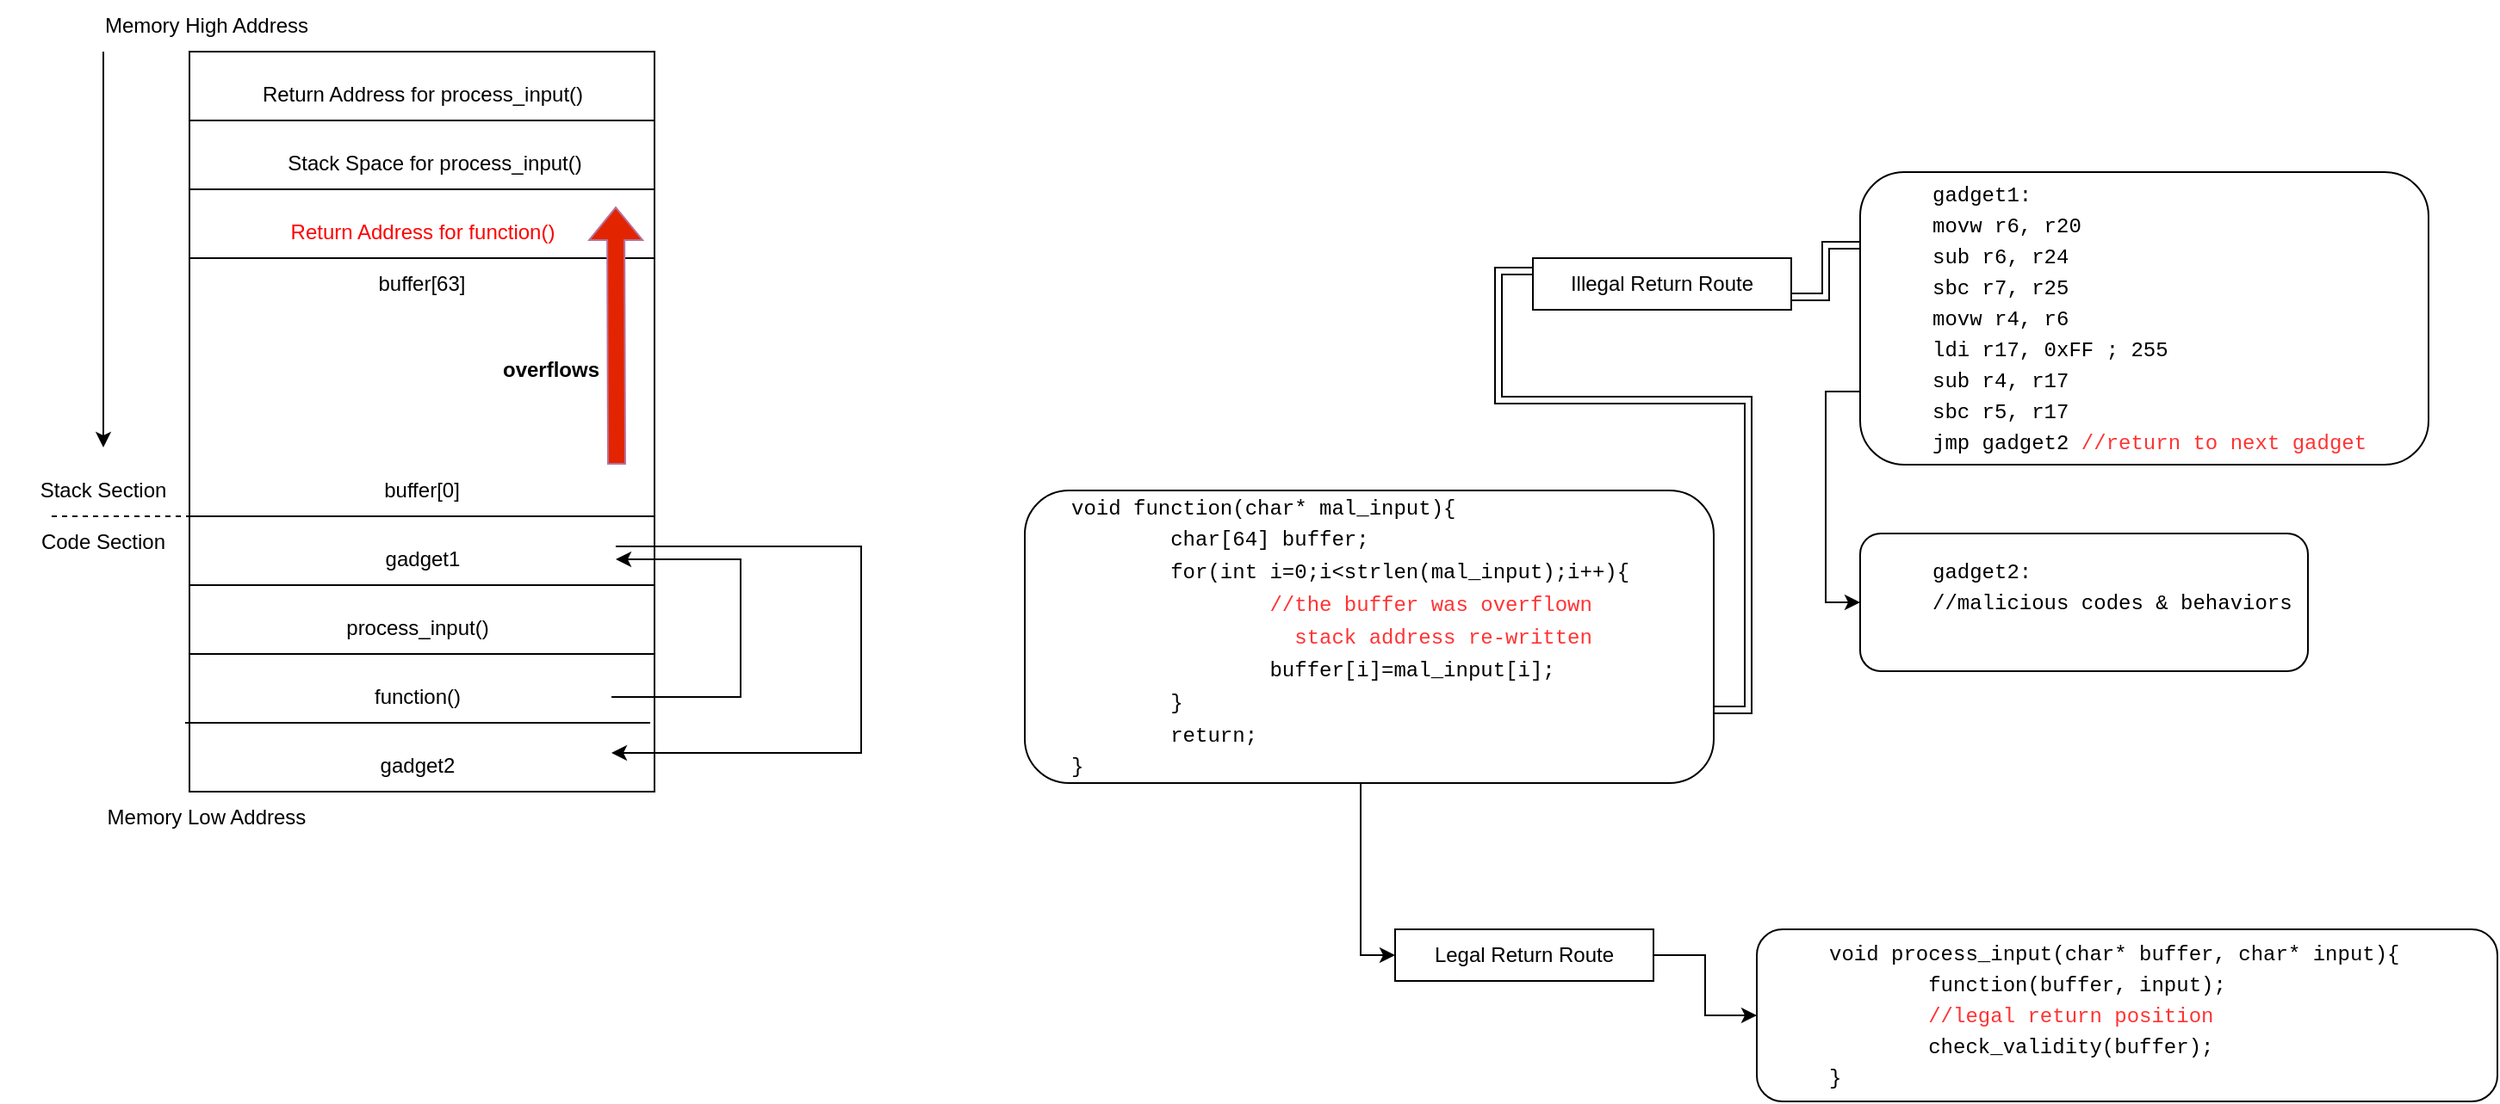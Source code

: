 <mxfile version="21.6.9" type="device">
  <diagram name="Page-1" id="bL2ti3FS8Qn9a3gcwUtS">
    <mxGraphModel dx="3772" dy="1072" grid="1" gridSize="10" guides="1" tooltips="1" connect="1" arrows="1" fold="1" page="1" pageScale="1" pageWidth="850" pageHeight="1100" math="0" shadow="0">
      <root>
        <mxCell id="0" />
        <mxCell id="1" parent="0" />
        <mxCell id="nyXX6pM8MfZBQfrMpn8g-9" style="edgeStyle=orthogonalEdgeStyle;rounded=0;orthogonalLoop=1;jettySize=auto;html=1;exitX=1;exitY=0.75;exitDx=0;exitDy=0;entryX=0;entryY=0.25;entryDx=0;entryDy=0;shape=link;" edge="1" parent="1" source="nyXX6pM8MfZBQfrMpn8g-10" target="nyXX6pM8MfZBQfrMpn8g-5">
          <mxGeometry relative="1" as="geometry" />
        </mxCell>
        <mxCell id="nyXX6pM8MfZBQfrMpn8g-15" style="edgeStyle=orthogonalEdgeStyle;rounded=0;orthogonalLoop=1;jettySize=auto;html=1;exitX=1;exitY=0.5;exitDx=0;exitDy=0;entryX=0;entryY=0.5;entryDx=0;entryDy=0;" edge="1" parent="1" source="nyXX6pM8MfZBQfrMpn8g-17" target="nyXX6pM8MfZBQfrMpn8g-16">
          <mxGeometry relative="1" as="geometry">
            <mxPoint x="170" y="690" as="targetPoint" />
          </mxGeometry>
        </mxCell>
        <mxCell id="nyXX6pM8MfZBQfrMpn8g-1" value="" style="rounded=1;whiteSpace=wrap;html=1;align=left;" vertex="1" parent="1">
          <mxGeometry x="-285" y="445" width="400" height="170" as="geometry" />
        </mxCell>
        <mxCell id="nyXX6pM8MfZBQfrMpn8g-2" value="&lt;div style=&quot;font-family: Menlo, Monaco, &amp;quot;Courier New&amp;quot;, monospace; line-height: 18px;&quot;&gt;&lt;span style=&quot;background-color: rgb(255, 255, 255);&quot;&gt;void function(char* mal_input){&lt;/span&gt;&lt;/div&gt;&lt;div style=&quot;font-family: Menlo, Monaco, &amp;quot;Courier New&amp;quot;, monospace; line-height: 18px;&quot;&gt;&lt;span style=&quot;background-color: rgb(255, 255, 255);&quot;&gt;&lt;span style=&quot;white-space: pre;&quot;&gt;&#x9;char[64] buffer;&lt;/span&gt;&lt;br&gt;&lt;/span&gt;&lt;/div&gt;&lt;div style=&quot;line-height: 18px;&quot;&gt;&lt;span style=&quot;background-color: rgb(255, 255, 255);&quot;&gt;&lt;font face=&quot;Menlo, Monaco, Courier New, monospace&quot;&gt;&lt;span style=&quot;white-space: pre;&quot;&gt;&#x9;for(int i=0;i&amp;lt;strlen(mal_input);i++){&lt;/span&gt;&lt;/font&gt;&lt;/span&gt;&lt;/div&gt;&lt;div style=&quot;line-height: 18px;&quot;&gt;&lt;span style=&quot;background-color: rgb(255, 255, 255);&quot;&gt;&lt;font face=&quot;Menlo, Monaco, Courier New, monospace&quot;&gt;&lt;span style=&quot;white-space: pre;&quot;&gt;&lt;span style=&quot;white-space: pre;&quot;&gt;&#x9;&lt;span style=&quot;white-space: pre;&quot;&gt;&#x9;&lt;font color=&quot;#ff3333&quot;&gt;//the buffer was overflown&lt;/font&gt;&lt;/span&gt;&lt;/span&gt;&lt;br&gt;&lt;/span&gt;&lt;/font&gt;&lt;/span&gt;&lt;/div&gt;&lt;div style=&quot;line-height: 18px;&quot;&gt;&lt;span style=&quot;background-color: rgb(255, 255, 255);&quot;&gt;&lt;font face=&quot;Menlo, Monaco, Courier New, monospace&quot;&gt;&lt;span style=&quot;white-space: pre;&quot;&gt;&lt;span style=&quot;white-space: pre;&quot;&gt;&lt;span style=&quot;white-space: pre;&quot;&gt;&lt;font color=&quot;#ff3333&quot;&gt;&lt;span style=&quot;white-space: pre;&quot;&gt;&#x9;&lt;span style=&quot;white-space: pre;&quot;&gt;&#x9;  stack address re-written&lt;/span&gt;&lt;/span&gt;&lt;br&gt;&lt;/font&gt;&lt;/span&gt;&lt;/span&gt;&lt;/span&gt;&lt;/font&gt;&lt;/span&gt;&lt;/div&gt;&lt;div style=&quot;line-height: 18px;&quot;&gt;&lt;span style=&quot;background-color: rgb(255, 255, 255);&quot;&gt;&lt;font face=&quot;Menlo, Monaco, Courier New, monospace&quot;&gt;&#x9;&#x9;&lt;span style=&quot;white-space: pre;&quot;&gt;&#x9;&lt;span style=&quot;white-space: pre;&quot;&gt;&#x9;&lt;/span&gt;buffer[i]=mal_input[i];&lt;/span&gt;&lt;/font&gt;&lt;/span&gt;&lt;/div&gt;&lt;div style=&quot;line-height: 18px;&quot;&gt;&lt;span style=&quot;white-space: pre; font-family: Menlo, Monaco, &amp;quot;Courier New&amp;quot;, monospace;&quot;&gt;&#x9;&lt;/span&gt;&lt;span style=&quot;white-space: pre; font-family: Menlo, Monaco, &amp;quot;Courier New&amp;quot;, monospace; background-color: rgb(255, 255, 255);&quot;&gt;}&lt;/span&gt;&lt;/div&gt;&lt;div style=&quot;line-height: 18px;&quot;&gt;&lt;span style=&quot;white-space: pre; font-family: Menlo, Monaco, &amp;quot;Courier New&amp;quot;, monospace; background-color: rgb(255, 255, 255);&quot;&gt;&lt;span style=&quot;white-space: pre;&quot;&gt;&#x9;return;&lt;/span&gt;&lt;br&gt;&lt;/span&gt;&lt;/div&gt;&lt;div style=&quot;font-family: Menlo, Monaco, &amp;quot;Courier New&amp;quot;, monospace; line-height: 18px;&quot;&gt;&lt;span style=&quot;background-color: rgb(255, 255, 255);&quot;&gt;}&lt;/span&gt;&lt;/div&gt;" style="text;html=1;strokeColor=none;fillColor=none;align=left;verticalAlign=middle;whiteSpace=wrap;rounded=0;" vertex="1" parent="1">
          <mxGeometry x="-260" y="460" width="350" height="140" as="geometry" />
        </mxCell>
        <mxCell id="nyXX6pM8MfZBQfrMpn8g-7" style="edgeStyle=orthogonalEdgeStyle;rounded=0;orthogonalLoop=1;jettySize=auto;html=1;exitX=0;exitY=0.75;exitDx=0;exitDy=0;entryX=0;entryY=0.5;entryDx=0;entryDy=0;" edge="1" parent="1" source="nyXX6pM8MfZBQfrMpn8g-5" target="nyXX6pM8MfZBQfrMpn8g-6">
          <mxGeometry relative="1" as="geometry" />
        </mxCell>
        <mxCell id="nyXX6pM8MfZBQfrMpn8g-5" value="&lt;blockquote style=&quot;margin: 0 0 0 40px; border: none; padding: 0px;&quot;&gt;&lt;div style=&quot;border-color: var(--border-color); font-family: Menlo, Monaco, &amp;quot;Courier New&amp;quot;, monospace; line-height: 18px;&quot;&gt;&lt;span style=&quot;background-color: rgb(255, 255, 255);&quot;&gt;gadget1:&lt;/span&gt;&lt;/div&gt;&lt;div style=&quot;border-color: var(--border-color); line-height: 18px;&quot;&gt;&lt;div style=&quot;font-family: Menlo, Monaco, &amp;quot;Courier New&amp;quot;, monospace; line-height: 18px;&quot;&gt;&lt;div&gt;&lt;span style=&quot;background-color: rgb(255, 255, 255);&quot;&gt;movw r6, r20&lt;/span&gt;&lt;/div&gt;&lt;div&gt;&lt;span style=&quot;background-color: rgb(255, 255, 255);&quot;&gt;sub  r6, r24&lt;/span&gt;&lt;/div&gt;&lt;div&gt;&lt;span style=&quot;background-color: rgb(255, 255, 255);&quot;&gt;sbc  r7, r25&lt;/span&gt;&lt;/div&gt;&lt;div&gt;&lt;span style=&quot;background-color: rgb(255, 255, 255);&quot;&gt;movw r4, r6&lt;/span&gt;&lt;/div&gt;&lt;div&gt;&lt;span style=&quot;background-color: rgb(255, 255, 255);&quot;&gt;ldi  r17, 0xFF   ; 255&lt;/span&gt;&lt;/div&gt;&lt;div&gt;&lt;span style=&quot;background-color: rgb(255, 255, 255);&quot;&gt;sub  r4, r17&lt;/span&gt;&lt;/div&gt;&lt;div&gt;&lt;span style=&quot;background-color: rgb(255, 255, 255);&quot;&gt;sbc  r5, r17&lt;/span&gt;&lt;/div&gt;&lt;div&gt;&lt;span style=&quot;background-color: rgb(255, 255, 255);&quot;&gt;jmp gadget2&amp;nbsp;&lt;font color=&quot;#ff3333&quot;&gt;//return to next gadget&lt;/font&gt;&lt;/span&gt;&lt;/div&gt;&lt;/div&gt;&lt;/div&gt;&lt;/blockquote&gt;" style="rounded=1;whiteSpace=wrap;html=1;align=left;" vertex="1" parent="1">
          <mxGeometry x="200" y="260" width="330" height="170" as="geometry" />
        </mxCell>
        <mxCell id="nyXX6pM8MfZBQfrMpn8g-6" value="&lt;blockquote style=&quot;margin: 0 0 0 40px; border: none; padding: 0px;&quot;&gt;&lt;div style=&quot;border-color: var(--border-color); font-family: Menlo, Monaco, &amp;quot;Courier New&amp;quot;, monospace; line-height: 18px;&quot;&gt;&lt;span style=&quot;background-color: rgb(255, 255, 255);&quot;&gt;gadget2:&lt;/span&gt;&lt;/div&gt;&lt;div style=&quot;border-color: var(--border-color); font-family: Menlo, Monaco, &amp;quot;Courier New&amp;quot;, monospace; line-height: 18px;&quot;&gt;&lt;span style=&quot;background-color: rgb(255, 255, 255);&quot;&gt;//malicious codes &amp;amp; behaviors&lt;/span&gt;&lt;/div&gt;&lt;div style=&quot;border-color: var(--border-color); line-height: 18px;&quot;&gt;&lt;div style=&quot;font-family: Menlo, Monaco, &amp;quot;Courier New&amp;quot;, monospace; line-height: 18px;&quot;&gt;&lt;br&gt;&lt;/div&gt;&lt;/div&gt;&lt;/blockquote&gt;" style="rounded=1;whiteSpace=wrap;html=1;align=left;" vertex="1" parent="1">
          <mxGeometry x="200" y="470" width="260" height="80" as="geometry" />
        </mxCell>
        <mxCell id="nyXX6pM8MfZBQfrMpn8g-13" value="" style="edgeStyle=orthogonalEdgeStyle;rounded=0;orthogonalLoop=1;jettySize=auto;html=1;exitX=1;exitY=0.75;exitDx=0;exitDy=0;entryX=0;entryY=0.25;entryDx=0;entryDy=0;shape=link;" edge="1" parent="1" source="nyXX6pM8MfZBQfrMpn8g-1" target="nyXX6pM8MfZBQfrMpn8g-10">
          <mxGeometry relative="1" as="geometry">
            <mxPoint x="120" y="543.02" as="sourcePoint" />
            <mxPoint x="200" y="303" as="targetPoint" />
          </mxGeometry>
        </mxCell>
        <mxCell id="nyXX6pM8MfZBQfrMpn8g-10" value="Illegal Return Route" style="text;html=1;strokeColor=default;fillColor=none;align=center;verticalAlign=middle;whiteSpace=wrap;rounded=0;" vertex="1" parent="1">
          <mxGeometry x="10" y="310" width="150" height="30" as="geometry" />
        </mxCell>
        <mxCell id="nyXX6pM8MfZBQfrMpn8g-16" value="&lt;blockquote style=&quot;margin: 0 0 0 40px; border: none; padding: 0px;&quot;&gt;&lt;div style=&quot;border-color: var(--border-color); font-family: Menlo, Monaco, &amp;quot;Courier New&amp;quot;, monospace; line-height: 18px;&quot;&gt;&lt;span style=&quot;background-color: rgb(255, 255, 255);&quot;&gt;void process_input(char* buffer, char* input){&lt;/span&gt;&lt;/div&gt;&lt;div style=&quot;border-color: var(--border-color); font-family: Menlo, Monaco, &amp;quot;Courier New&amp;quot;, monospace; line-height: 18px;&quot;&gt;&lt;span style=&quot;background-color: rgb(255, 255, 255);&quot;&gt;&lt;span style=&quot;white-space: pre;&quot;&gt;&#x9;function(buffer, input);&lt;/span&gt;&lt;br&gt;&lt;/span&gt;&lt;/div&gt;&lt;div style=&quot;border-color: var(--border-color); font-family: Menlo, Monaco, &amp;quot;Courier New&amp;quot;, monospace; line-height: 18px;&quot;&gt;&lt;span style=&quot;background-color: rgb(255, 255, 255);&quot;&gt;&lt;span style=&quot;white-space: pre;&quot;&gt;&lt;span style=&quot;white-space: pre;&quot;&gt;&#x9;&lt;font color=&quot;#ff3333&quot;&gt;//legal return position&lt;/font&gt;&lt;/span&gt;&lt;br&gt;&lt;/span&gt;&lt;/span&gt;&lt;/div&gt;&lt;div style=&quot;border-color: var(--border-color); font-family: Menlo, Monaco, &amp;quot;Courier New&amp;quot;, monospace; line-height: 18px;&quot;&gt;&lt;span style=&quot;background-color: rgb(255, 255, 255);&quot;&gt;&lt;span style=&quot;white-space: pre;&quot;&gt;&lt;span style=&quot;white-space: pre;&quot;&gt;&#x9;check_validity(buffer);&lt;/span&gt;&lt;br&gt;&lt;/span&gt;&lt;/span&gt;&lt;/div&gt;&lt;div style=&quot;border-color: var(--border-color); font-family: Menlo, Monaco, &amp;quot;Courier New&amp;quot;, monospace; line-height: 18px;&quot;&gt;&lt;span style=&quot;background-color: rgb(255, 255, 255);&quot;&gt;}&lt;/span&gt;&lt;/div&gt;&lt;/blockquote&gt;" style="rounded=1;whiteSpace=wrap;html=1;align=left;" vertex="1" parent="1">
          <mxGeometry x="140" y="700" width="430" height="100" as="geometry" />
        </mxCell>
        <mxCell id="nyXX6pM8MfZBQfrMpn8g-18" value="" style="edgeStyle=orthogonalEdgeStyle;rounded=0;orthogonalLoop=1;jettySize=auto;html=1;exitX=0.5;exitY=1;exitDx=0;exitDy=0;entryX=0;entryY=0.5;entryDx=0;entryDy=0;" edge="1" parent="1" source="nyXX6pM8MfZBQfrMpn8g-1" target="nyXX6pM8MfZBQfrMpn8g-17">
          <mxGeometry relative="1" as="geometry">
            <mxPoint x="140" y="750" as="targetPoint" />
            <mxPoint x="120" y="610" as="sourcePoint" />
            <Array as="points">
              <mxPoint x="-90" y="615" />
              <mxPoint x="-90" y="715" />
            </Array>
          </mxGeometry>
        </mxCell>
        <mxCell id="nyXX6pM8MfZBQfrMpn8g-17" value="Legal Return Route" style="text;html=1;strokeColor=default;fillColor=none;align=center;verticalAlign=middle;whiteSpace=wrap;rounded=0;" vertex="1" parent="1">
          <mxGeometry x="-70" y="700" width="150" height="30" as="geometry" />
        </mxCell>
        <mxCell id="nyXX6pM8MfZBQfrMpn8g-19" value="" style="rounded=0;whiteSpace=wrap;html=1;" vertex="1" parent="1">
          <mxGeometry x="-770" y="190" width="270" height="430" as="geometry" />
        </mxCell>
        <mxCell id="nyXX6pM8MfZBQfrMpn8g-26" style="edgeStyle=orthogonalEdgeStyle;rounded=0;orthogonalLoop=1;jettySize=auto;html=1;exitX=0.25;exitY=1;exitDx=0;exitDy=0;" edge="1" parent="1" source="nyXX6pM8MfZBQfrMpn8g-22">
          <mxGeometry relative="1" as="geometry">
            <mxPoint x="-820" y="420" as="targetPoint" />
          </mxGeometry>
        </mxCell>
        <mxCell id="nyXX6pM8MfZBQfrMpn8g-22" value="Memory High Address" style="text;html=1;strokeColor=none;fillColor=none;align=center;verticalAlign=middle;whiteSpace=wrap;rounded=0;" vertex="1" parent="1">
          <mxGeometry x="-880" y="160" width="240" height="30" as="geometry" />
        </mxCell>
        <mxCell id="nyXX6pM8MfZBQfrMpn8g-27" value="Memory Low Address" style="text;html=1;strokeColor=none;fillColor=none;align=center;verticalAlign=middle;whiteSpace=wrap;rounded=0;" vertex="1" parent="1">
          <mxGeometry x="-880" y="620" width="240" height="30" as="geometry" />
        </mxCell>
        <mxCell id="nyXX6pM8MfZBQfrMpn8g-29" value="" style="endArrow=none;html=1;rounded=0;" edge="1" parent="1">
          <mxGeometry width="50" height="50" relative="1" as="geometry">
            <mxPoint x="-770" y="230" as="sourcePoint" />
            <mxPoint x="-500" y="230" as="targetPoint" />
          </mxGeometry>
        </mxCell>
        <mxCell id="nyXX6pM8MfZBQfrMpn8g-30" value="" style="endArrow=none;html=1;rounded=0;" edge="1" parent="1">
          <mxGeometry width="50" height="50" relative="1" as="geometry">
            <mxPoint x="-770" y="270" as="sourcePoint" />
            <mxPoint x="-500" y="270" as="targetPoint" />
          </mxGeometry>
        </mxCell>
        <mxCell id="nyXX6pM8MfZBQfrMpn8g-32" value="buffer[63]" style="text;html=1;strokeColor=none;fillColor=none;align=center;verticalAlign=middle;whiteSpace=wrap;rounded=0;" vertex="1" parent="1">
          <mxGeometry x="-665" y="310" width="60" height="30" as="geometry" />
        </mxCell>
        <mxCell id="nyXX6pM8MfZBQfrMpn8g-33" value="Return Address for process_input()" style="text;html=1;strokeColor=none;fillColor=none;align=center;verticalAlign=middle;whiteSpace=wrap;rounded=0;" vertex="1" parent="1">
          <mxGeometry x="-747.5" y="200" width="225" height="30" as="geometry" />
        </mxCell>
        <mxCell id="nyXX6pM8MfZBQfrMpn8g-34" value="Stack Space for process_input()" style="text;html=1;strokeColor=none;fillColor=none;align=center;verticalAlign=middle;whiteSpace=wrap;rounded=0;" vertex="1" parent="1">
          <mxGeometry x="-740" y="240" width="225" height="30" as="geometry" />
        </mxCell>
        <mxCell id="nyXX6pM8MfZBQfrMpn8g-35" value="" style="endArrow=none;html=1;rounded=0;" edge="1" parent="1">
          <mxGeometry width="50" height="50" relative="1" as="geometry">
            <mxPoint x="-770" y="310" as="sourcePoint" />
            <mxPoint x="-500" y="310" as="targetPoint" />
          </mxGeometry>
        </mxCell>
        <mxCell id="nyXX6pM8MfZBQfrMpn8g-36" value="&lt;font color=&quot;#ff0000&quot;&gt;Return Address for function()&lt;/font&gt;" style="text;html=1;strokeColor=none;fillColor=none;align=center;verticalAlign=middle;whiteSpace=wrap;rounded=0;" vertex="1" parent="1">
          <mxGeometry x="-747.5" y="280" width="225" height="30" as="geometry" />
        </mxCell>
        <mxCell id="nyXX6pM8MfZBQfrMpn8g-37" value="" style="endArrow=none;html=1;rounded=0;" edge="1" parent="1">
          <mxGeometry width="50" height="50" relative="1" as="geometry">
            <mxPoint x="-770" y="460" as="sourcePoint" />
            <mxPoint x="-500" y="460" as="targetPoint" />
          </mxGeometry>
        </mxCell>
        <mxCell id="nyXX6pM8MfZBQfrMpn8g-40" value="buffer[0]" style="text;html=1;strokeColor=none;fillColor=none;align=center;verticalAlign=middle;whiteSpace=wrap;rounded=0;" vertex="1" parent="1">
          <mxGeometry x="-665" y="430" width="60" height="30" as="geometry" />
        </mxCell>
        <mxCell id="nyXX6pM8MfZBQfrMpn8g-41" value="" style="endArrow=none;html=1;rounded=0;" edge="1" parent="1">
          <mxGeometry width="50" height="50" relative="1" as="geometry">
            <mxPoint x="-770" y="500" as="sourcePoint" />
            <mxPoint x="-500" y="500" as="targetPoint" />
          </mxGeometry>
        </mxCell>
        <mxCell id="nyXX6pM8MfZBQfrMpn8g-42" value="process_input()" style="text;html=1;strokeColor=none;fillColor=none;align=center;verticalAlign=middle;whiteSpace=wrap;rounded=0;" vertex="1" parent="1">
          <mxGeometry x="-750" y="510" width="225" height="30" as="geometry" />
        </mxCell>
        <mxCell id="nyXX6pM8MfZBQfrMpn8g-43" value="" style="endArrow=none;dashed=1;html=1;rounded=0;" edge="1" parent="1">
          <mxGeometry width="50" height="50" relative="1" as="geometry">
            <mxPoint x="-850" y="460" as="sourcePoint" />
            <mxPoint x="-500" y="460" as="targetPoint" />
          </mxGeometry>
        </mxCell>
        <mxCell id="nyXX6pM8MfZBQfrMpn8g-44" value="Code Section" style="text;html=1;strokeColor=none;fillColor=none;align=center;verticalAlign=middle;whiteSpace=wrap;rounded=0;" vertex="1" parent="1">
          <mxGeometry x="-880" y="460" width="120" height="30" as="geometry" />
        </mxCell>
        <mxCell id="nyXX6pM8MfZBQfrMpn8g-45" value="Stack Section" style="text;html=1;strokeColor=none;fillColor=none;align=center;verticalAlign=middle;whiteSpace=wrap;rounded=0;" vertex="1" parent="1">
          <mxGeometry x="-880" y="430" width="120" height="30" as="geometry" />
        </mxCell>
        <mxCell id="nyXX6pM8MfZBQfrMpn8g-47" value="" style="endArrow=none;html=1;rounded=0;" edge="1" parent="1">
          <mxGeometry width="50" height="50" relative="1" as="geometry">
            <mxPoint x="-770" y="540" as="sourcePoint" />
            <mxPoint x="-500" y="540" as="targetPoint" />
          </mxGeometry>
        </mxCell>
        <mxCell id="nyXX6pM8MfZBQfrMpn8g-63" style="edgeStyle=orthogonalEdgeStyle;rounded=0;orthogonalLoop=1;jettySize=auto;html=1;exitX=1;exitY=0.5;exitDx=0;exitDy=0;entryX=1;entryY=0.5;entryDx=0;entryDy=0;" edge="1" parent="1" source="nyXX6pM8MfZBQfrMpn8g-48" target="nyXX6pM8MfZBQfrMpn8g-50">
          <mxGeometry relative="1" as="geometry">
            <Array as="points">
              <mxPoint x="-450" y="565" />
              <mxPoint x="-450" y="485" />
            </Array>
          </mxGeometry>
        </mxCell>
        <mxCell id="nyXX6pM8MfZBQfrMpn8g-48" value="function()" style="text;html=1;strokeColor=none;fillColor=none;align=center;verticalAlign=middle;whiteSpace=wrap;rounded=0;" vertex="1" parent="1">
          <mxGeometry x="-750" y="550" width="225" height="30" as="geometry" />
        </mxCell>
        <mxCell id="nyXX6pM8MfZBQfrMpn8g-49" value="" style="endArrow=none;html=1;rounded=0;" edge="1" parent="1">
          <mxGeometry width="50" height="50" relative="1" as="geometry">
            <mxPoint x="-772.5" y="580" as="sourcePoint" />
            <mxPoint x="-502.5" y="580" as="targetPoint" />
          </mxGeometry>
        </mxCell>
        <mxCell id="nyXX6pM8MfZBQfrMpn8g-64" style="edgeStyle=orthogonalEdgeStyle;rounded=0;orthogonalLoop=1;jettySize=auto;html=1;exitX=1;exitY=0.25;exitDx=0;exitDy=0;entryX=1;entryY=0.25;entryDx=0;entryDy=0;" edge="1" parent="1" source="nyXX6pM8MfZBQfrMpn8g-50" target="nyXX6pM8MfZBQfrMpn8g-51">
          <mxGeometry relative="1" as="geometry">
            <Array as="points">
              <mxPoint x="-380" y="478" />
              <mxPoint x="-380" y="598" />
            </Array>
          </mxGeometry>
        </mxCell>
        <mxCell id="nyXX6pM8MfZBQfrMpn8g-50" value="gadget1" style="text;html=1;strokeColor=none;fillColor=none;align=center;verticalAlign=middle;whiteSpace=wrap;rounded=0;" vertex="1" parent="1">
          <mxGeometry x="-747.5" y="470" width="225" height="30" as="geometry" />
        </mxCell>
        <mxCell id="nyXX6pM8MfZBQfrMpn8g-51" value="gadget2" style="text;html=1;strokeColor=none;fillColor=none;align=center;verticalAlign=middle;whiteSpace=wrap;rounded=0;" vertex="1" parent="1">
          <mxGeometry x="-750" y="590" width="225" height="30" as="geometry" />
        </mxCell>
        <mxCell id="nyXX6pM8MfZBQfrMpn8g-52" value="" style="endArrow=classic;html=1;rounded=0;shape=flexArrow;strokeColor=#B5739D;fillColor=#e32400;entryX=1;entryY=0;entryDx=0;entryDy=0;" edge="1" parent="1" target="nyXX6pM8MfZBQfrMpn8g-36">
          <mxGeometry width="50" height="50" relative="1" as="geometry">
            <mxPoint x="-522" y="430" as="sourcePoint" />
            <mxPoint x="-520" y="280" as="targetPoint" />
          </mxGeometry>
        </mxCell>
        <mxCell id="nyXX6pM8MfZBQfrMpn8g-54" value="overflows" style="text;html=1;strokeColor=none;fillColor=none;align=center;verticalAlign=middle;whiteSpace=wrap;rounded=0;fontStyle=1" vertex="1" parent="1">
          <mxGeometry x="-590" y="360" width="60" height="30" as="geometry" />
        </mxCell>
      </root>
    </mxGraphModel>
  </diagram>
</mxfile>
